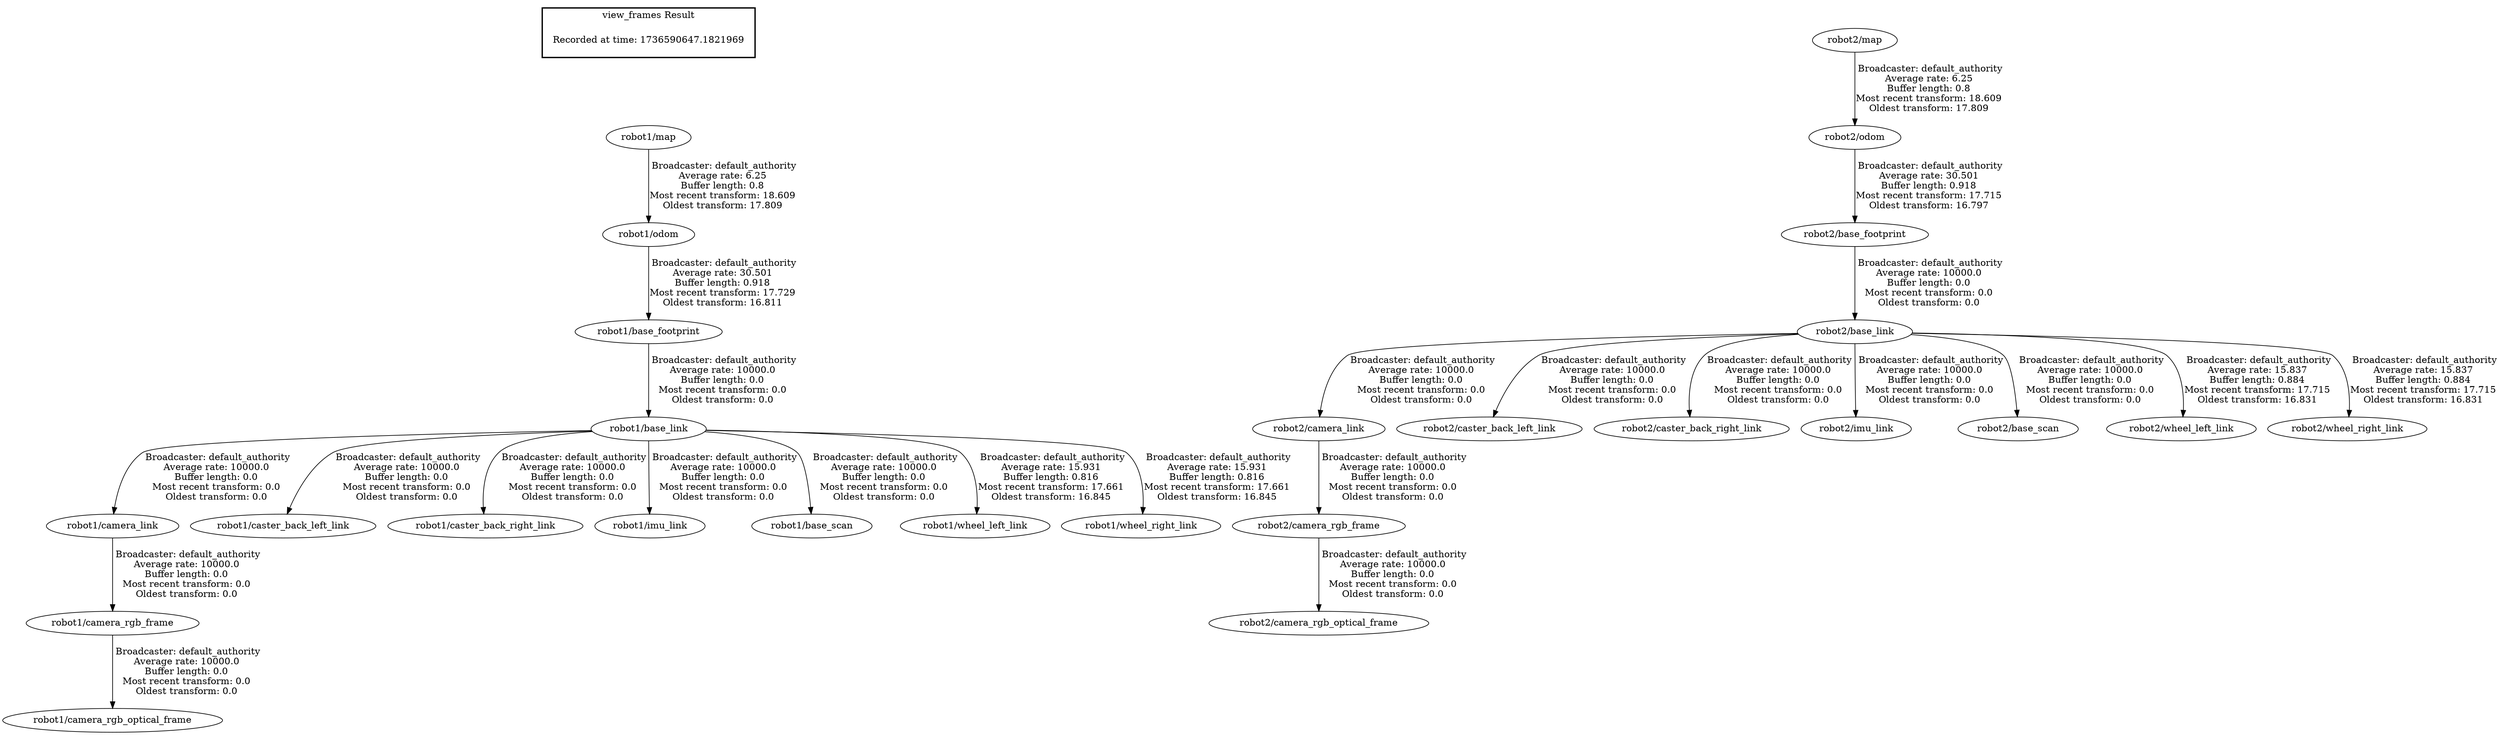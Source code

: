 digraph G {
"robot1/base_footprint" -> "robot1/base_link"[label=" Broadcaster: default_authority\nAverage rate: 10000.0\nBuffer length: 0.0\nMost recent transform: 0.0\nOldest transform: 0.0\n"];
"robot1/odom" -> "robot1/base_footprint"[label=" Broadcaster: default_authority\nAverage rate: 30.501\nBuffer length: 0.918\nMost recent transform: 17.729\nOldest transform: 16.811\n"];
"robot1/base_link" -> "robot1/camera_link"[label=" Broadcaster: default_authority\nAverage rate: 10000.0\nBuffer length: 0.0\nMost recent transform: 0.0\nOldest transform: 0.0\n"];
"robot1/camera_link" -> "robot1/camera_rgb_frame"[label=" Broadcaster: default_authority\nAverage rate: 10000.0\nBuffer length: 0.0\nMost recent transform: 0.0\nOldest transform: 0.0\n"];
"robot1/camera_rgb_frame" -> "robot1/camera_rgb_optical_frame"[label=" Broadcaster: default_authority\nAverage rate: 10000.0\nBuffer length: 0.0\nMost recent transform: 0.0\nOldest transform: 0.0\n"];
"robot1/base_link" -> "robot1/caster_back_left_link"[label=" Broadcaster: default_authority\nAverage rate: 10000.0\nBuffer length: 0.0\nMost recent transform: 0.0\nOldest transform: 0.0\n"];
"robot1/base_link" -> "robot1/caster_back_right_link"[label=" Broadcaster: default_authority\nAverage rate: 10000.0\nBuffer length: 0.0\nMost recent transform: 0.0\nOldest transform: 0.0\n"];
"robot1/base_link" -> "robot1/imu_link"[label=" Broadcaster: default_authority\nAverage rate: 10000.0\nBuffer length: 0.0\nMost recent transform: 0.0\nOldest transform: 0.0\n"];
"robot1/base_link" -> "robot1/base_scan"[label=" Broadcaster: default_authority\nAverage rate: 10000.0\nBuffer length: 0.0\nMost recent transform: 0.0\nOldest transform: 0.0\n"];
"robot2/base_footprint" -> "robot2/base_link"[label=" Broadcaster: default_authority\nAverage rate: 10000.0\nBuffer length: 0.0\nMost recent transform: 0.0\nOldest transform: 0.0\n"];
"robot2/odom" -> "robot2/base_footprint"[label=" Broadcaster: default_authority\nAverage rate: 30.501\nBuffer length: 0.918\nMost recent transform: 17.715\nOldest transform: 16.797\n"];
"robot2/base_link" -> "robot2/camera_link"[label=" Broadcaster: default_authority\nAverage rate: 10000.0\nBuffer length: 0.0\nMost recent transform: 0.0\nOldest transform: 0.0\n"];
"robot2/camera_link" -> "robot2/camera_rgb_frame"[label=" Broadcaster: default_authority\nAverage rate: 10000.0\nBuffer length: 0.0\nMost recent transform: 0.0\nOldest transform: 0.0\n"];
"robot2/camera_rgb_frame" -> "robot2/camera_rgb_optical_frame"[label=" Broadcaster: default_authority\nAverage rate: 10000.0\nBuffer length: 0.0\nMost recent transform: 0.0\nOldest transform: 0.0\n"];
"robot2/base_link" -> "robot2/caster_back_left_link"[label=" Broadcaster: default_authority\nAverage rate: 10000.0\nBuffer length: 0.0\nMost recent transform: 0.0\nOldest transform: 0.0\n"];
"robot2/base_link" -> "robot2/caster_back_right_link"[label=" Broadcaster: default_authority\nAverage rate: 10000.0\nBuffer length: 0.0\nMost recent transform: 0.0\nOldest transform: 0.0\n"];
"robot2/base_link" -> "robot2/imu_link"[label=" Broadcaster: default_authority\nAverage rate: 10000.0\nBuffer length: 0.0\nMost recent transform: 0.0\nOldest transform: 0.0\n"];
"robot2/base_link" -> "robot2/base_scan"[label=" Broadcaster: default_authority\nAverage rate: 10000.0\nBuffer length: 0.0\nMost recent transform: 0.0\nOldest transform: 0.0\n"];
"robot2/map" -> "robot2/odom"[label=" Broadcaster: default_authority\nAverage rate: 6.25\nBuffer length: 0.8\nMost recent transform: 18.609\nOldest transform: 17.809\n"];
"robot1/map" -> "robot1/odom"[label=" Broadcaster: default_authority\nAverage rate: 6.25\nBuffer length: 0.8\nMost recent transform: 18.609\nOldest transform: 17.809\n"];
"robot2/base_link" -> "robot2/wheel_left_link"[label=" Broadcaster: default_authority\nAverage rate: 15.837\nBuffer length: 0.884\nMost recent transform: 17.715\nOldest transform: 16.831\n"];
"robot2/base_link" -> "robot2/wheel_right_link"[label=" Broadcaster: default_authority\nAverage rate: 15.837\nBuffer length: 0.884\nMost recent transform: 17.715\nOldest transform: 16.831\n"];
"robot1/base_link" -> "robot1/wheel_left_link"[label=" Broadcaster: default_authority\nAverage rate: 15.931\nBuffer length: 0.816\nMost recent transform: 17.661\nOldest transform: 16.845\n"];
"robot1/base_link" -> "robot1/wheel_right_link"[label=" Broadcaster: default_authority\nAverage rate: 15.931\nBuffer length: 0.816\nMost recent transform: 17.661\nOldest transform: 16.845\n"];
edge [style=invis];
 subgraph cluster_legend { style=bold; color=black; label ="view_frames Result";
"Recorded at time: 1736590647.1821969"[ shape=plaintext ] ;
}->"robot1/map";
}